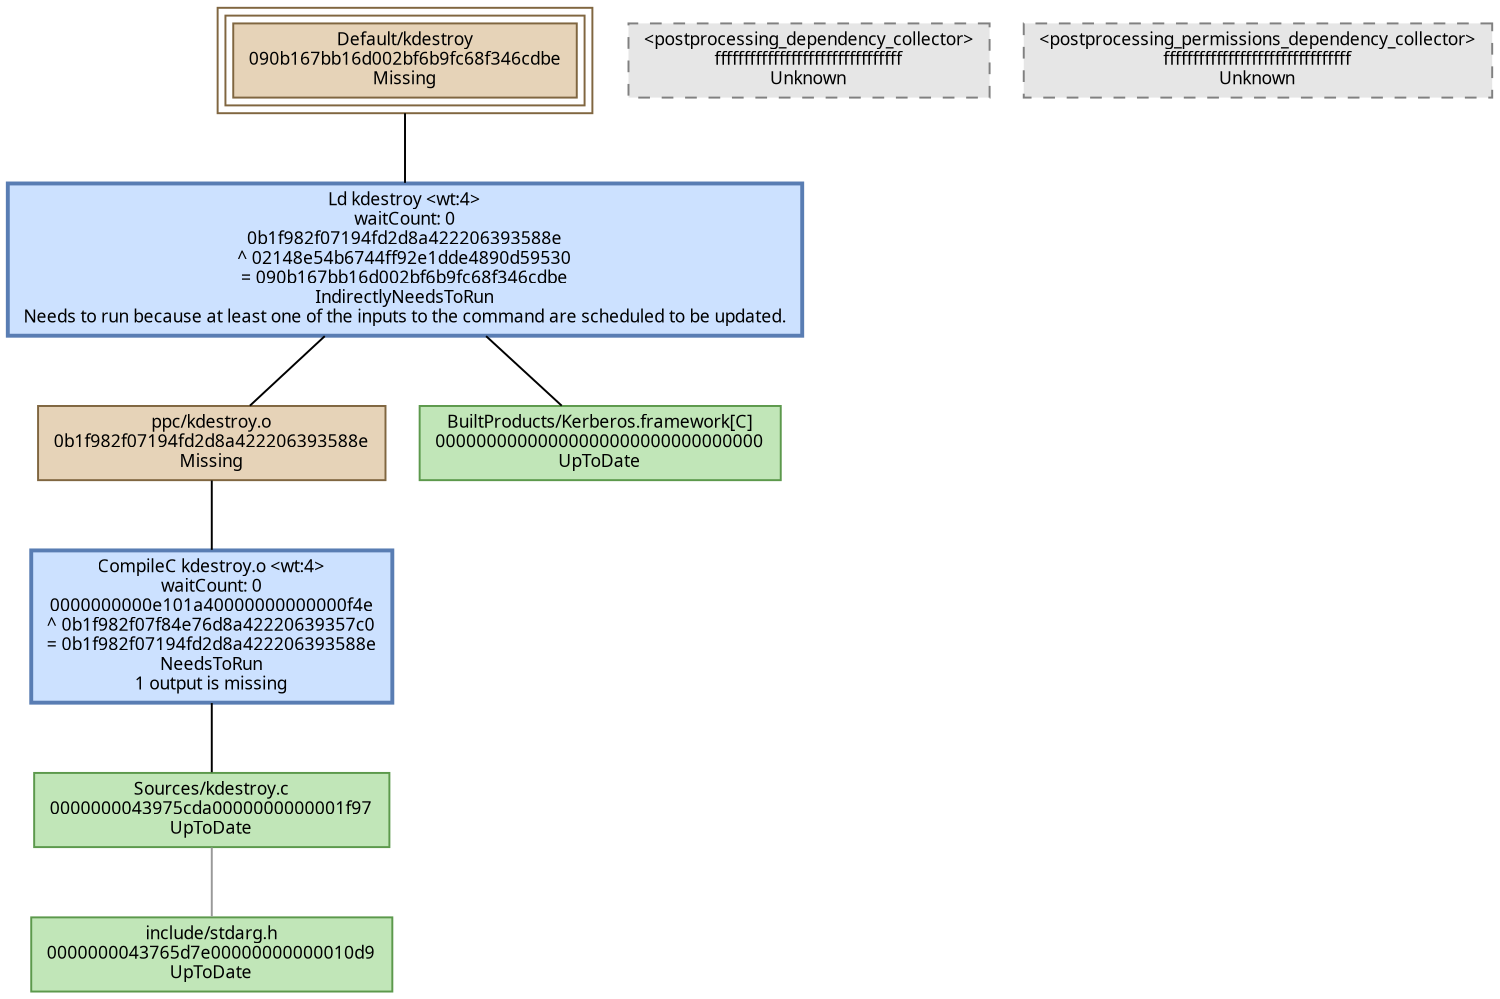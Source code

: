 digraph kdestroy {
   size = "10.000000,8.500000";
   concentrate = false;

   node [ shape = box, style = filled, color = "0.3 0.5 0.6", fillcolor = "0.3 0.2 0.9", fontname = "Monaco", fontsize = "9" ];
   n00001 [ label = "Default/kdestroy\n090b167bb16d002bf6b9fc68f346cdbe\nMissing", color = "0.1 0.5 0.5", fillcolor = "0.1 0.2 0.9", peripheries = 3 ];
   n00002 [ label = "ppc/kdestroy.o\n0b1f982f07194fd2d8a422206393588e\nMissing", color = "0.1 0.5 0.5", fillcolor = "0.1 0.2 0.9" ];
   n00003 [ label = "Sources/kdestroy.c\n0000000043975cda0000000000001f97\nUpToDate" ];
   n00004 [ label = "BuiltProducts/Kerberos.framework[C]\n00000000000000000000000000000000\nUpToDate" ];
   n00005 [ label = "<postprocessing_dependency_collector>\nffffffffffffffffffffffffffffffff\nUnknown", color = "0.0 0.0 0.5", fillcolor = "0.0 0.0 0.9", style = "filled,dashed" ];
   n00006 [ label = "<postprocessing_permissions_dependency_collector>\nffffffffffffffffffffffffffffffff\nUnknown", color = "0.0 0.0 0.5", fillcolor = "0.0 0.0 0.9", style = "filled,dashed" ];
   n00007 [ label = "include/stdarg.h\n0000000043765d7e00000000000010d9\nUpToDate" ];

   node [ shape = box, style = "filled,bold", color = "0.7 0.5 0.7", fillcolor = "0.7 0.2 1.0", fontname = "Monaco", fontsize = "9" ];
   c00001 [ label = "CompileC kdestroy.o <wt:4>\nwaitCount: 0\n0000000000e101a40000000000000f4e\n^ 0b1f982f07f84e76d8a42220639357c0\n= 0b1f982f07194fd2d8a422206393588e\nNeedsToRun\n1 output is missing", color = "0.6 0.5 0.7", fillcolor = "0.6 0.2 1.0" ];
   c00002 [ label = "Ld kdestroy <wt:4>\nwaitCount: 0\n0b1f982f07194fd2d8a422206393588e\n^ 02148e54b6744ff92e1dde4890d59530\n= 090b167bb16d002bf6b9fc68f346cdbe\nIndirectlyNeedsToRun\nNeeds to run because at least one of the inputs to the command are scheduled to be updated.", color = "0.6 0.5 0.7", fillcolor = "0.6 0.2 1.0" ];

   edge [ style = solid, color = black, arrowhead = none, arrowtail = normal ];
   n00001 -> { c00002 };
   n00002 -> { c00001 };
   c00001 -> { n00003 };
   c00002 -> { n00002 n00004 };

   edge [ style = solid, color = gray60, arrowhead = none, arrowtail = normal ];
   n00003 -> { n00007 };
}
